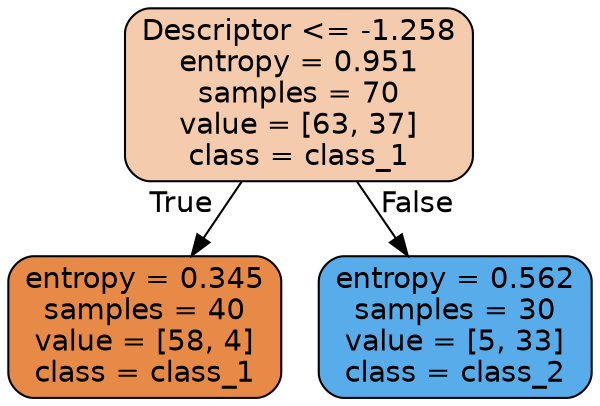 digraph Tree {
node [shape=box, style="filled, rounded", color="black", fontname="helvetica"] ;
edge [fontname="helvetica"] ;
0 [label="Descriptor <= -1.258\nentropy = 0.951\nsamples = 70\nvalue = [63, 37]\nclass = class_1", fillcolor="#f4cbad"] ;
1 [label="entropy = 0.345\nsamples = 40\nvalue = [58, 4]\nclass = class_1", fillcolor="#e78a47"] ;
0 -> 1 [labeldistance=2.5, labelangle=45, headlabel="True"] ;
2 [label="entropy = 0.562\nsamples = 30\nvalue = [5, 33]\nclass = class_2", fillcolor="#57ace9"] ;
0 -> 2 [labeldistance=2.5, labelangle=-45, headlabel="False"] ;
}